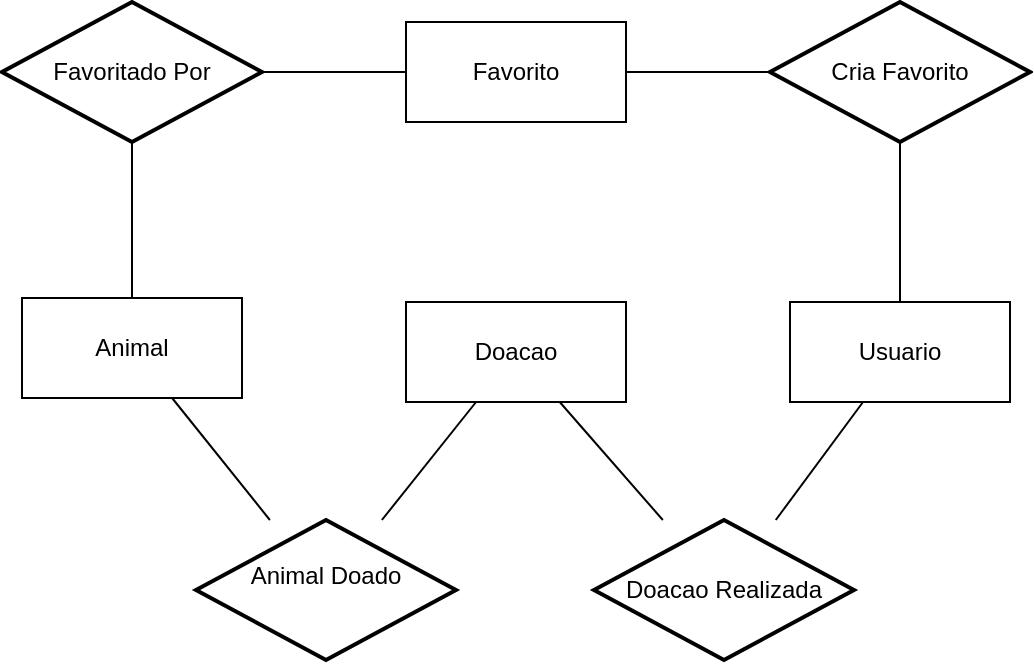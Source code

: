 <mxfile version="24.7.17">
  <diagram id="kgpKYQtTHZ0yAKxKKP6v" name="Page-1">
    <mxGraphModel dx="880" dy="860" grid="0" gridSize="10" guides="1" tooltips="1" connect="1" arrows="1" fold="1" page="0" pageScale="1" pageWidth="850" pageHeight="1100" math="0" shadow="0">
      <root>
        <mxCell id="0" />
        <mxCell id="1" parent="0" />
        <mxCell id="Tf2gWwa-TeqLUiWzJEqZ-2" value="Animal" style="html=1;whiteSpace=wrap;" vertex="1" parent="1">
          <mxGeometry x="123" y="98" width="110" height="50" as="geometry" />
        </mxCell>
        <mxCell id="Tf2gWwa-TeqLUiWzJEqZ-3" value="Doacao" style="html=1;whiteSpace=wrap;" vertex="1" parent="1">
          <mxGeometry x="315" y="100" width="110" height="50" as="geometry" />
        </mxCell>
        <mxCell id="Tf2gWwa-TeqLUiWzJEqZ-4" value="Usuario" style="html=1;whiteSpace=wrap;" vertex="1" parent="1">
          <mxGeometry x="507" y="100" width="110" height="50" as="geometry" />
        </mxCell>
        <mxCell id="Tf2gWwa-TeqLUiWzJEqZ-5" value="Favorito" style="html=1;whiteSpace=wrap;" vertex="1" parent="1">
          <mxGeometry x="315" y="-40" width="110" height="50" as="geometry" />
        </mxCell>
        <mxCell id="Tf2gWwa-TeqLUiWzJEqZ-6" value="&#xa;Animal Doado&#xa;&#xa;" style="strokeWidth=2;html=1;shape=mxgraph.flowchart.decision;whiteSpace=wrap;" vertex="1" parent="1">
          <mxGeometry x="210" y="209" width="130" height="70" as="geometry" />
        </mxCell>
        <mxCell id="Tf2gWwa-TeqLUiWzJEqZ-7" value="" style="endArrow=none;html=1;rounded=0;" edge="1" parent="1" source="Tf2gWwa-TeqLUiWzJEqZ-2" target="Tf2gWwa-TeqLUiWzJEqZ-6">
          <mxGeometry width="50" height="50" relative="1" as="geometry">
            <mxPoint x="399" y="266" as="sourcePoint" />
            <mxPoint x="449" y="216" as="targetPoint" />
          </mxGeometry>
        </mxCell>
        <mxCell id="Tf2gWwa-TeqLUiWzJEqZ-8" value="" style="endArrow=none;html=1;rounded=0;" edge="1" parent="1" source="Tf2gWwa-TeqLUiWzJEqZ-3" target="Tf2gWwa-TeqLUiWzJEqZ-6">
          <mxGeometry width="50" height="50" relative="1" as="geometry">
            <mxPoint x="399" y="266" as="sourcePoint" />
            <mxPoint x="449" y="216" as="targetPoint" />
          </mxGeometry>
        </mxCell>
        <mxCell id="Tf2gWwa-TeqLUiWzJEqZ-9" value="Doacao Realizada" style="strokeWidth=2;html=1;shape=mxgraph.flowchart.decision;whiteSpace=wrap;" vertex="1" parent="1">
          <mxGeometry x="409" y="209" width="130" height="70" as="geometry" />
        </mxCell>
        <mxCell id="Tf2gWwa-TeqLUiWzJEqZ-11" value="Cria Favorito" style="strokeWidth=2;html=1;shape=mxgraph.flowchart.decision;whiteSpace=wrap;" vertex="1" parent="1">
          <mxGeometry x="497" y="-50" width="130" height="70" as="geometry" />
        </mxCell>
        <mxCell id="Tf2gWwa-TeqLUiWzJEqZ-12" value="Favoritado Por" style="strokeWidth=2;html=1;shape=mxgraph.flowchart.decision;whiteSpace=wrap;" vertex="1" parent="1">
          <mxGeometry x="113" y="-50" width="130" height="70" as="geometry" />
        </mxCell>
        <mxCell id="Tf2gWwa-TeqLUiWzJEqZ-13" value="" style="endArrow=none;html=1;rounded=0;" edge="1" parent="1" source="Tf2gWwa-TeqLUiWzJEqZ-4" target="Tf2gWwa-TeqLUiWzJEqZ-9">
          <mxGeometry width="50" height="50" relative="1" as="geometry">
            <mxPoint x="399" y="266" as="sourcePoint" />
            <mxPoint x="449" y="216" as="targetPoint" />
          </mxGeometry>
        </mxCell>
        <mxCell id="Tf2gWwa-TeqLUiWzJEqZ-14" value="" style="endArrow=none;html=1;rounded=0;" edge="1" parent="1" source="Tf2gWwa-TeqLUiWzJEqZ-9" target="Tf2gWwa-TeqLUiWzJEqZ-3">
          <mxGeometry width="50" height="50" relative="1" as="geometry">
            <mxPoint x="399" y="266" as="sourcePoint" />
            <mxPoint x="449" y="216" as="targetPoint" />
          </mxGeometry>
        </mxCell>
        <mxCell id="Tf2gWwa-TeqLUiWzJEqZ-16" value="" style="endArrow=none;html=1;rounded=0;" edge="1" parent="1" source="Tf2gWwa-TeqLUiWzJEqZ-11" target="Tf2gWwa-TeqLUiWzJEqZ-4">
          <mxGeometry width="50" height="50" relative="1" as="geometry">
            <mxPoint x="399" y="166" as="sourcePoint" />
            <mxPoint x="449" y="116" as="targetPoint" />
          </mxGeometry>
        </mxCell>
        <mxCell id="Tf2gWwa-TeqLUiWzJEqZ-17" value="" style="endArrow=none;html=1;rounded=0;" edge="1" parent="1" source="Tf2gWwa-TeqLUiWzJEqZ-11" target="Tf2gWwa-TeqLUiWzJEqZ-5">
          <mxGeometry width="50" height="50" relative="1" as="geometry">
            <mxPoint x="399" y="166" as="sourcePoint" />
            <mxPoint x="449" y="116" as="targetPoint" />
          </mxGeometry>
        </mxCell>
        <mxCell id="Tf2gWwa-TeqLUiWzJEqZ-18" value="" style="endArrow=none;html=1;rounded=0;" edge="1" parent="1" source="Tf2gWwa-TeqLUiWzJEqZ-2" target="Tf2gWwa-TeqLUiWzJEqZ-12">
          <mxGeometry width="50" height="50" relative="1" as="geometry">
            <mxPoint x="399" y="166" as="sourcePoint" />
            <mxPoint x="449" y="116" as="targetPoint" />
          </mxGeometry>
        </mxCell>
        <mxCell id="Tf2gWwa-TeqLUiWzJEqZ-21" value="" style="endArrow=none;html=1;rounded=0;" edge="1" parent="1" source="Tf2gWwa-TeqLUiWzJEqZ-12" target="Tf2gWwa-TeqLUiWzJEqZ-5">
          <mxGeometry width="50" height="50" relative="1" as="geometry">
            <mxPoint x="399" y="166" as="sourcePoint" />
            <mxPoint x="449" y="116" as="targetPoint" />
          </mxGeometry>
        </mxCell>
      </root>
    </mxGraphModel>
  </diagram>
</mxfile>
